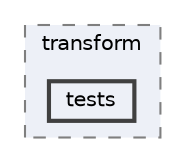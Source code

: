 digraph "/home/jam/Research/IRES-2025/dev/src/llm-scripts/testing/hypothesis-testing/hyp-env/lib/python3.12/site-packages/scipy/spatial/transform/tests"
{
 // LATEX_PDF_SIZE
  bgcolor="transparent";
  edge [fontname=Helvetica,fontsize=10,labelfontname=Helvetica,labelfontsize=10];
  node [fontname=Helvetica,fontsize=10,shape=box,height=0.2,width=0.4];
  compound=true
  subgraph clusterdir_c36c9510edb602575f987e01d729fca4 {
    graph [ bgcolor="#edf0f7", pencolor="grey50", label="transform", fontname=Helvetica,fontsize=10 style="filled,dashed", URL="dir_c36c9510edb602575f987e01d729fca4.html",tooltip=""]
  dir_3e8d404a8b1ef617fc5a57269440da92 [label="tests", fillcolor="#edf0f7", color="grey25", style="filled,bold", URL="dir_3e8d404a8b1ef617fc5a57269440da92.html",tooltip=""];
  }
}
